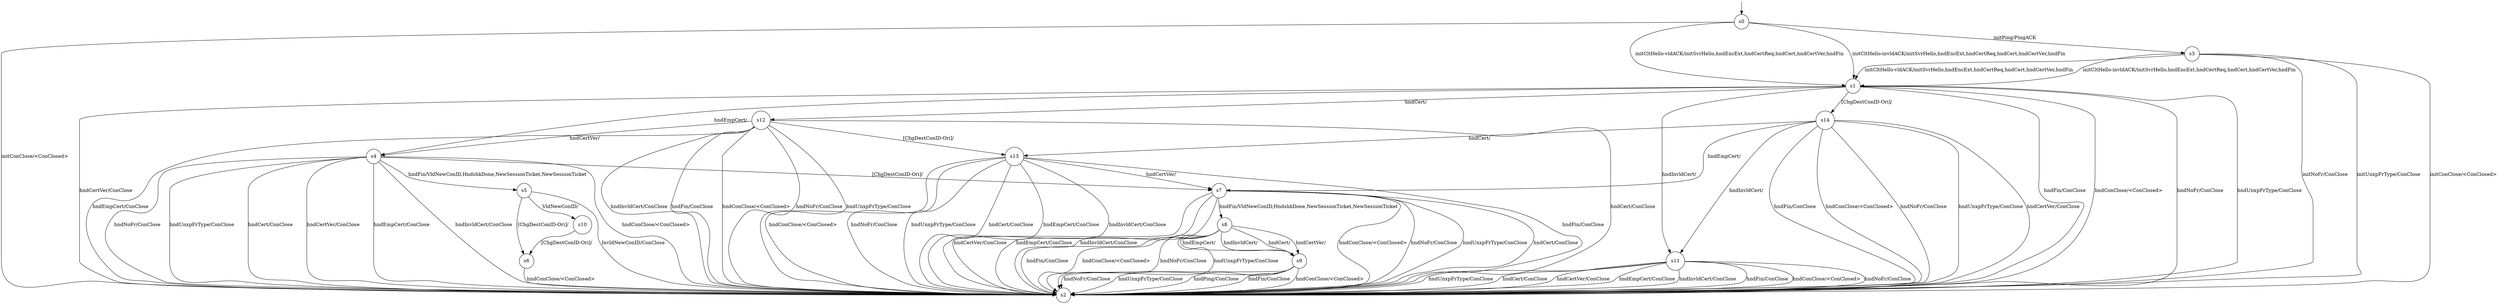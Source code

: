 digraph g {

s0 [shape="circle" label="s0"];
s1 [shape="circle" label="s1"];
s2 [shape="circle" label="s2"];
s3 [shape="circle" label="s3"];
s4 [shape="circle" label="s4"];
s5 [shape="circle" label="s5"];
s6 [shape="circle" label="s6"];
s7 [shape="circle" label="s7"];
s8 [shape="circle" label="s8"];
s9 [shape="circle" label="s9"];
s10 [shape="circle" label="s10"];
s11 [shape="circle" label="s11"];
s12 [shape="circle" label="s12"];
s13 [shape="circle" label="s13"];
s14 [shape="circle" label="s14"];
s0 -> s3 [label="initPing/PingACK "];
s0 -> s2 [label="initConClose/<ConClosed> "];
s0 -> s1 [label="initCltHello-vldACK/initSvrHello,hndEncExt,hndCertReq,hndCert,hndCertVer,hndFin "];
s0 -> s1 [label="initCltHello-invldACK/initSvrHello,hndEncExt,hndCertReq,hndCert,hndCertVer,hndFin "];
s1 -> s2 [label="hndFin/ConClose "];
s1 -> s2 [label="hndConClose/<ConClosed> "];
s1 -> s2 [label="hndNoFr/ConClose "];
s1 -> s2 [label="hndUnxpFrType/ConClose "];
s1 -> s14 [label="[ChgDestConID-Ori]/ "];
s1 -> s12 [label="hndCert/ "];
s1 -> s2 [label="hndCertVer/ConClose "];
s1 -> s4 [label="hndEmpCert/ "];
s1 -> s11 [label="hndInvldCert/ "];
s3 -> s2 [label="initConClose/<ConClosed> "];
s3 -> s1 [label="initCltHello-vldACK/initSvrHello,hndEncExt,hndCertReq,hndCert,hndCertVer,hndFin "];
s3 -> s1 [label="initCltHello-invldACK/initSvrHello,hndEncExt,hndCertReq,hndCert,hndCertVer,hndFin "];
s3 -> s2 [label="initNoFr/ConClose "];
s3 -> s2 [label="initUnxpFrType/ConClose "];
s4 -> s5 [label="hndFin/VldNewConID,HndshkDone,NewSessionTicket,NewSessionTicket "];
s4 -> s2 [label="hndConClose/<ConClosed> "];
s4 -> s2 [label="hndNoFr/ConClose "];
s4 -> s2 [label="hndUnxpFrType/ConClose "];
s4 -> s7 [label="[ChgDestConID-Ori]/ "];
s4 -> s2 [label="hndCert/ConClose "];
s4 -> s2 [label="hndCertVer/ConClose "];
s4 -> s2 [label="hndEmpCert/ConClose "];
s4 -> s2 [label="hndInvldCert/ConClose "];
s5 -> s10 [label="VldNewConID/ "];
s5 -> s2 [label="InvldNewConID/ConClose "];
s5 -> s6 [label="[ChgDestConID-Ori]/ "];
s6 -> s2 [label="hndConClose/<ConClosed> "];
s7 -> s8 [label="hndFin/VldNewConID,HndshkDone,NewSessionTicket,NewSessionTicket "];
s7 -> s2 [label="hndConClose/<ConClosed> "];
s7 -> s2 [label="hndNoFr/ConClose "];
s7 -> s2 [label="hndUnxpFrType/ConClose "];
s7 -> s2 [label="hndCert/ConClose "];
s7 -> s2 [label="hndCertVer/ConClose "];
s7 -> s2 [label="hndEmpCert/ConClose "];
s7 -> s2 [label="hndInvldCert/ConClose "];
s8 -> s2 [label="hndFin/ConClose "];
s8 -> s2 [label="hndConClose/<ConClosed> "];
s8 -> s2 [label="hndNoFr/ConClose "];
s8 -> s2 [label="hndUnxpFrType/ConClose "];
s8 -> s9 [label="hndCert/ "];
s8 -> s9 [label="hndCertVer/ "];
s8 -> s9 [label="hndEmpCert/ "];
s8 -> s9 [label="hndInvldCert/ "];
s9 -> s2 [label="hndPing/ConClose "];
s9 -> s2 [label="hndFin/ConClose "];
s9 -> s2 [label="hndConClose/<ConClosed> "];
s9 -> s2 [label="hndNoFr/ConClose "];
s9 -> s2 [label="hndUnxpFrType/ConClose "];
s10 -> s6 [label="[ChgDestConID-Ori]/ "];
s11 -> s2 [label="hndFin/ConClose "];
s11 -> s2 [label="hndConClose/<ConClosed> "];
s11 -> s2 [label="hndNoFr/ConClose "];
s11 -> s2 [label="hndUnxpFrType/ConClose "];
s11 -> s2 [label="hndCert/ConClose "];
s11 -> s2 [label="hndCertVer/ConClose "];
s11 -> s2 [label="hndEmpCert/ConClose "];
s11 -> s2 [label="hndInvldCert/ConClose "];
s12 -> s2 [label="hndFin/ConClose "];
s12 -> s2 [label="hndConClose/<ConClosed> "];
s12 -> s2 [label="hndNoFr/ConClose "];
s12 -> s2 [label="hndUnxpFrType/ConClose "];
s12 -> s13 [label="[ChgDestConID-Ori]/ "];
s12 -> s2 [label="hndCert/ConClose "];
s12 -> s4 [label="hndCertVer/ "];
s12 -> s2 [label="hndEmpCert/ConClose "];
s12 -> s2 [label="hndInvldCert/ConClose "];
s13 -> s2 [label="hndFin/ConClose "];
s13 -> s2 [label="hndConClose/<ConClosed> "];
s13 -> s2 [label="hndNoFr/ConClose "];
s13 -> s2 [label="hndUnxpFrType/ConClose "];
s13 -> s2 [label="hndCert/ConClose "];
s13 -> s7 [label="hndCertVer/ "];
s13 -> s2 [label="hndEmpCert/ConClose "];
s13 -> s2 [label="hndInvldCert/ConClose "];
s14 -> s2 [label="hndFin/ConClose "];
s14 -> s2 [label="hndConClose/<ConClosed> "];
s14 -> s2 [label="hndNoFr/ConClose "];
s14 -> s2 [label="hndUnxpFrType/ConClose "];
s14 -> s13 [label="hndCert/ "];
s14 -> s2 [label="hndCertVer/ConClose "];
s14 -> s7 [label="hndEmpCert/ "];
s14 -> s11 [label="hndInvldCert/ "];

__start0 [label="" shape="none" width="0" height="0"];
__start0 -> s0;

}
